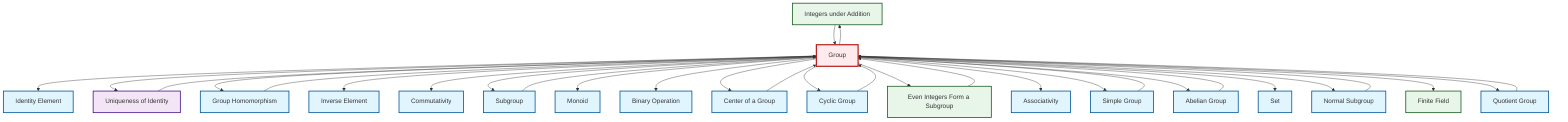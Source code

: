 graph TD
    classDef definition fill:#e1f5fe,stroke:#01579b,stroke-width:2px
    classDef theorem fill:#f3e5f5,stroke:#4a148c,stroke-width:2px
    classDef axiom fill:#fff3e0,stroke:#e65100,stroke-width:2px
    classDef example fill:#e8f5e9,stroke:#1b5e20,stroke-width:2px
    classDef current fill:#ffebee,stroke:#b71c1c,stroke-width:3px
    ex-integers-addition["Integers under Addition"]:::example
    def-binary-operation["Binary Operation"]:::definition
    def-inverse-element["Inverse Element"]:::definition
    def-center-of-group["Center of a Group"]:::definition
    def-homomorphism["Group Homomorphism"]:::definition
    def-subgroup["Subgroup"]:::definition
    def-abelian-group["Abelian Group"]:::definition
    def-cyclic-group["Cyclic Group"]:::definition
    def-simple-group["Simple Group"]:::definition
    def-set["Set"]:::definition
    thm-unique-identity["Uniqueness of Identity"]:::theorem
    ex-even-integers-subgroup["Even Integers Form a Subgroup"]:::example
    def-quotient-group["Quotient Group"]:::definition
    def-identity-element["Identity Element"]:::definition
    def-normal-subgroup["Normal Subgroup"]:::definition
    def-group["Group"]:::definition
    def-associativity["Associativity"]:::definition
    ex-finite-field["Finite Field"]:::example
    def-monoid["Monoid"]:::definition
    def-commutativity["Commutativity"]:::definition
    def-group --> def-identity-element
    def-group --> thm-unique-identity
    def-subgroup --> def-group
    def-group --> def-homomorphism
    ex-even-integers-subgroup --> def-group
    def-group --> def-inverse-element
    def-cyclic-group --> def-group
    def-group --> def-commutativity
    def-group --> ex-integers-addition
    def-quotient-group --> def-group
    def-group --> def-subgroup
    def-group --> def-monoid
    def-group --> def-binary-operation
    def-group --> def-center-of-group
    ex-integers-addition --> def-group
    def-center-of-group --> def-group
    def-group --> def-cyclic-group
    def-group --> ex-even-integers-subgroup
    def-normal-subgroup --> def-group
    def-simple-group --> def-group
    def-group --> def-associativity
    def-abelian-group --> def-group
    def-group --> def-simple-group
    def-group --> def-abelian-group
    def-group --> def-set
    def-group --> def-normal-subgroup
    def-group --> ex-finite-field
    def-group --> def-quotient-group
    thm-unique-identity --> def-group
    def-homomorphism --> def-group
    class def-group current